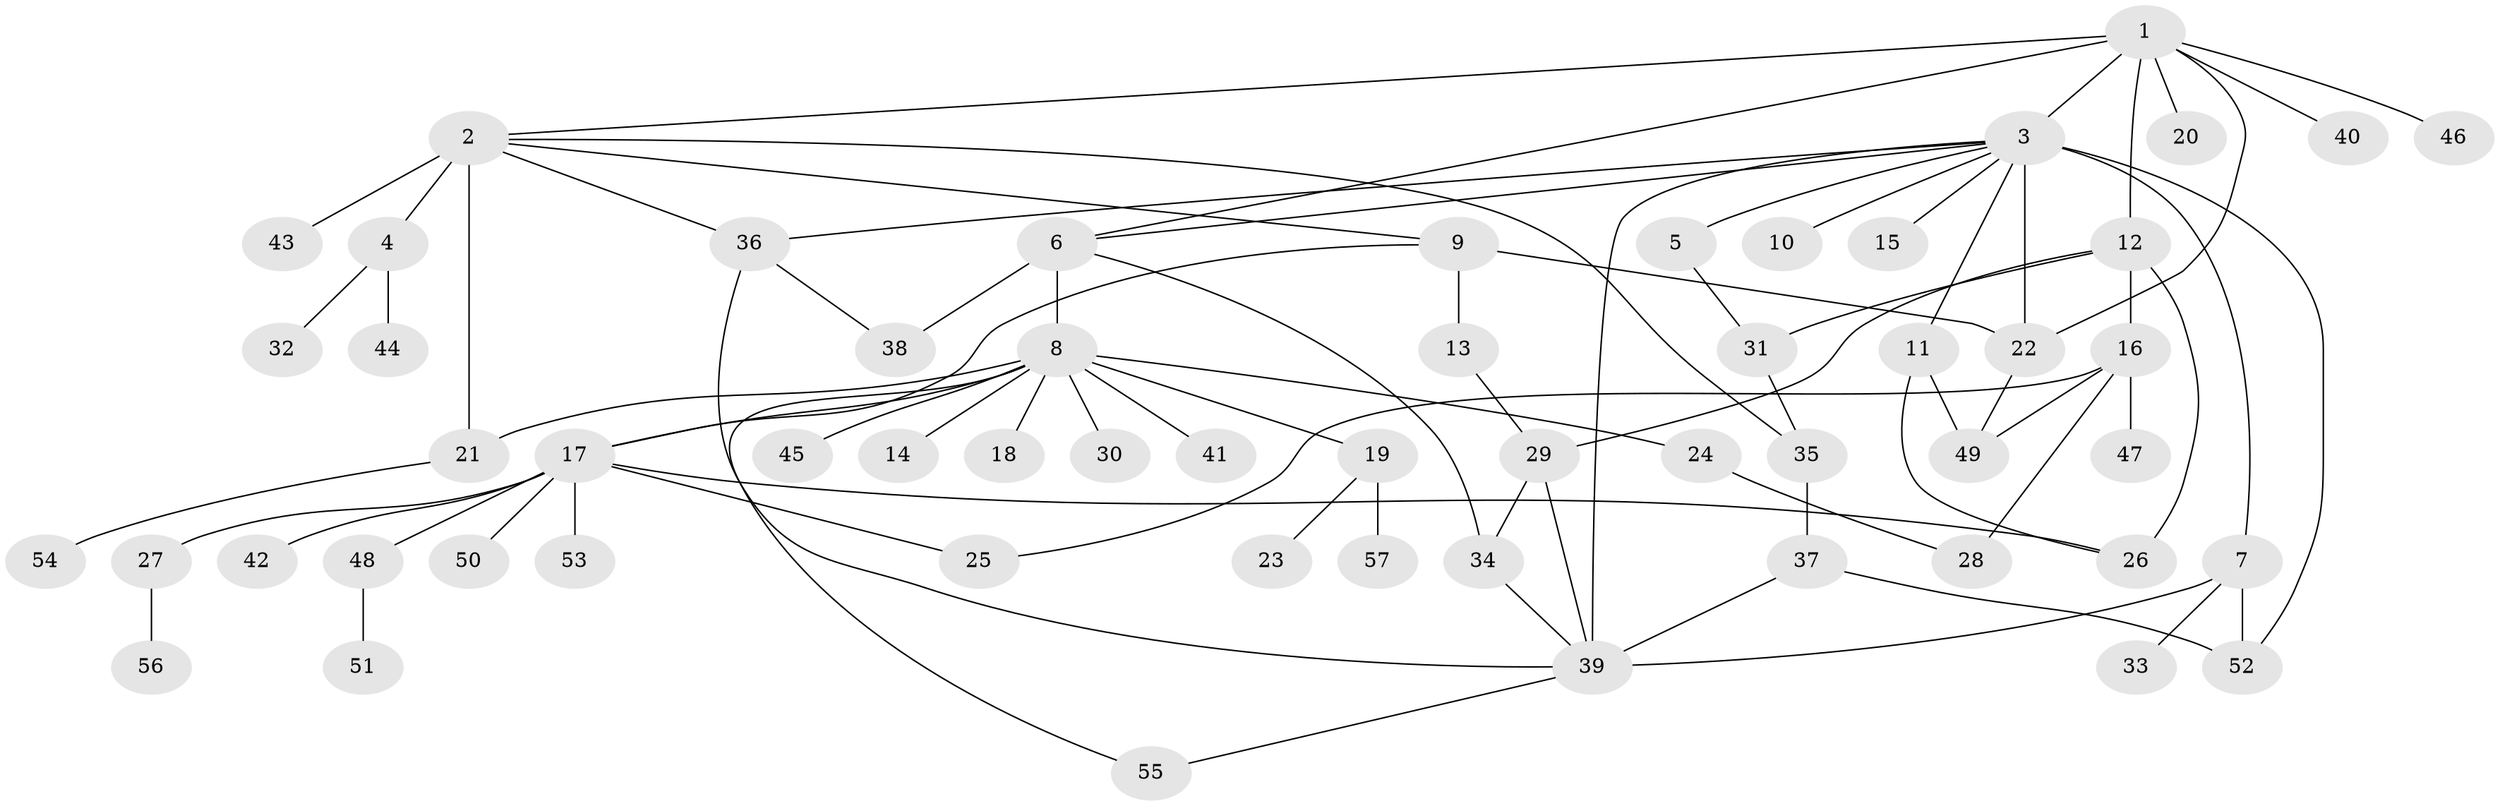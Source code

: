 // original degree distribution, {10: 0.017543859649122806, 13: 0.008771929824561403, 22: 0.008771929824561403, 4: 0.03508771929824561, 3: 0.07017543859649122, 9: 0.02631578947368421, 5: 0.017543859649122806, 12: 0.008771929824561403, 8: 0.008771929824561403, 2: 0.21052631578947367, 1: 0.5526315789473685, 7: 0.008771929824561403, 6: 0.02631578947368421}
// Generated by graph-tools (version 1.1) at 2025/35/03/09/25 02:35:23]
// undirected, 57 vertices, 81 edges
graph export_dot {
graph [start="1"]
  node [color=gray90,style=filled];
  1;
  2;
  3;
  4;
  5;
  6;
  7;
  8;
  9;
  10;
  11;
  12;
  13;
  14;
  15;
  16;
  17;
  18;
  19;
  20;
  21;
  22;
  23;
  24;
  25;
  26;
  27;
  28;
  29;
  30;
  31;
  32;
  33;
  34;
  35;
  36;
  37;
  38;
  39;
  40;
  41;
  42;
  43;
  44;
  45;
  46;
  47;
  48;
  49;
  50;
  51;
  52;
  53;
  54;
  55;
  56;
  57;
  1 -- 2 [weight=1.0];
  1 -- 3 [weight=1.0];
  1 -- 6 [weight=1.0];
  1 -- 12 [weight=1.0];
  1 -- 20 [weight=1.0];
  1 -- 22 [weight=1.0];
  1 -- 40 [weight=1.0];
  1 -- 46 [weight=1.0];
  2 -- 4 [weight=1.0];
  2 -- 9 [weight=1.0];
  2 -- 21 [weight=5.0];
  2 -- 35 [weight=1.0];
  2 -- 36 [weight=1.0];
  2 -- 43 [weight=1.0];
  3 -- 5 [weight=1.0];
  3 -- 6 [weight=1.0];
  3 -- 7 [weight=1.0];
  3 -- 10 [weight=1.0];
  3 -- 11 [weight=1.0];
  3 -- 15 [weight=1.0];
  3 -- 22 [weight=8.0];
  3 -- 36 [weight=1.0];
  3 -- 39 [weight=1.0];
  3 -- 52 [weight=1.0];
  4 -- 32 [weight=1.0];
  4 -- 44 [weight=1.0];
  5 -- 31 [weight=1.0];
  6 -- 8 [weight=1.0];
  6 -- 34 [weight=1.0];
  6 -- 38 [weight=3.0];
  7 -- 33 [weight=1.0];
  7 -- 39 [weight=1.0];
  7 -- 52 [weight=1.0];
  8 -- 14 [weight=1.0];
  8 -- 17 [weight=1.0];
  8 -- 18 [weight=1.0];
  8 -- 19 [weight=1.0];
  8 -- 21 [weight=1.0];
  8 -- 24 [weight=1.0];
  8 -- 30 [weight=1.0];
  8 -- 41 [weight=1.0];
  8 -- 45 [weight=1.0];
  8 -- 55 [weight=1.0];
  9 -- 13 [weight=4.0];
  9 -- 17 [weight=1.0];
  9 -- 22 [weight=1.0];
  11 -- 26 [weight=1.0];
  11 -- 49 [weight=1.0];
  12 -- 16 [weight=1.0];
  12 -- 26 [weight=4.0];
  12 -- 29 [weight=1.0];
  12 -- 31 [weight=1.0];
  13 -- 29 [weight=1.0];
  16 -- 25 [weight=1.0];
  16 -- 28 [weight=1.0];
  16 -- 47 [weight=1.0];
  16 -- 49 [weight=2.0];
  17 -- 25 [weight=1.0];
  17 -- 26 [weight=1.0];
  17 -- 27 [weight=1.0];
  17 -- 42 [weight=1.0];
  17 -- 48 [weight=1.0];
  17 -- 50 [weight=1.0];
  17 -- 53 [weight=1.0];
  19 -- 23 [weight=1.0];
  19 -- 57 [weight=1.0];
  21 -- 54 [weight=1.0];
  22 -- 49 [weight=1.0];
  24 -- 28 [weight=1.0];
  27 -- 56 [weight=1.0];
  29 -- 34 [weight=3.0];
  29 -- 39 [weight=1.0];
  31 -- 35 [weight=2.0];
  34 -- 39 [weight=1.0];
  35 -- 37 [weight=1.0];
  36 -- 38 [weight=1.0];
  36 -- 39 [weight=1.0];
  37 -- 39 [weight=2.0];
  37 -- 52 [weight=2.0];
  39 -- 55 [weight=1.0];
  48 -- 51 [weight=1.0];
}
